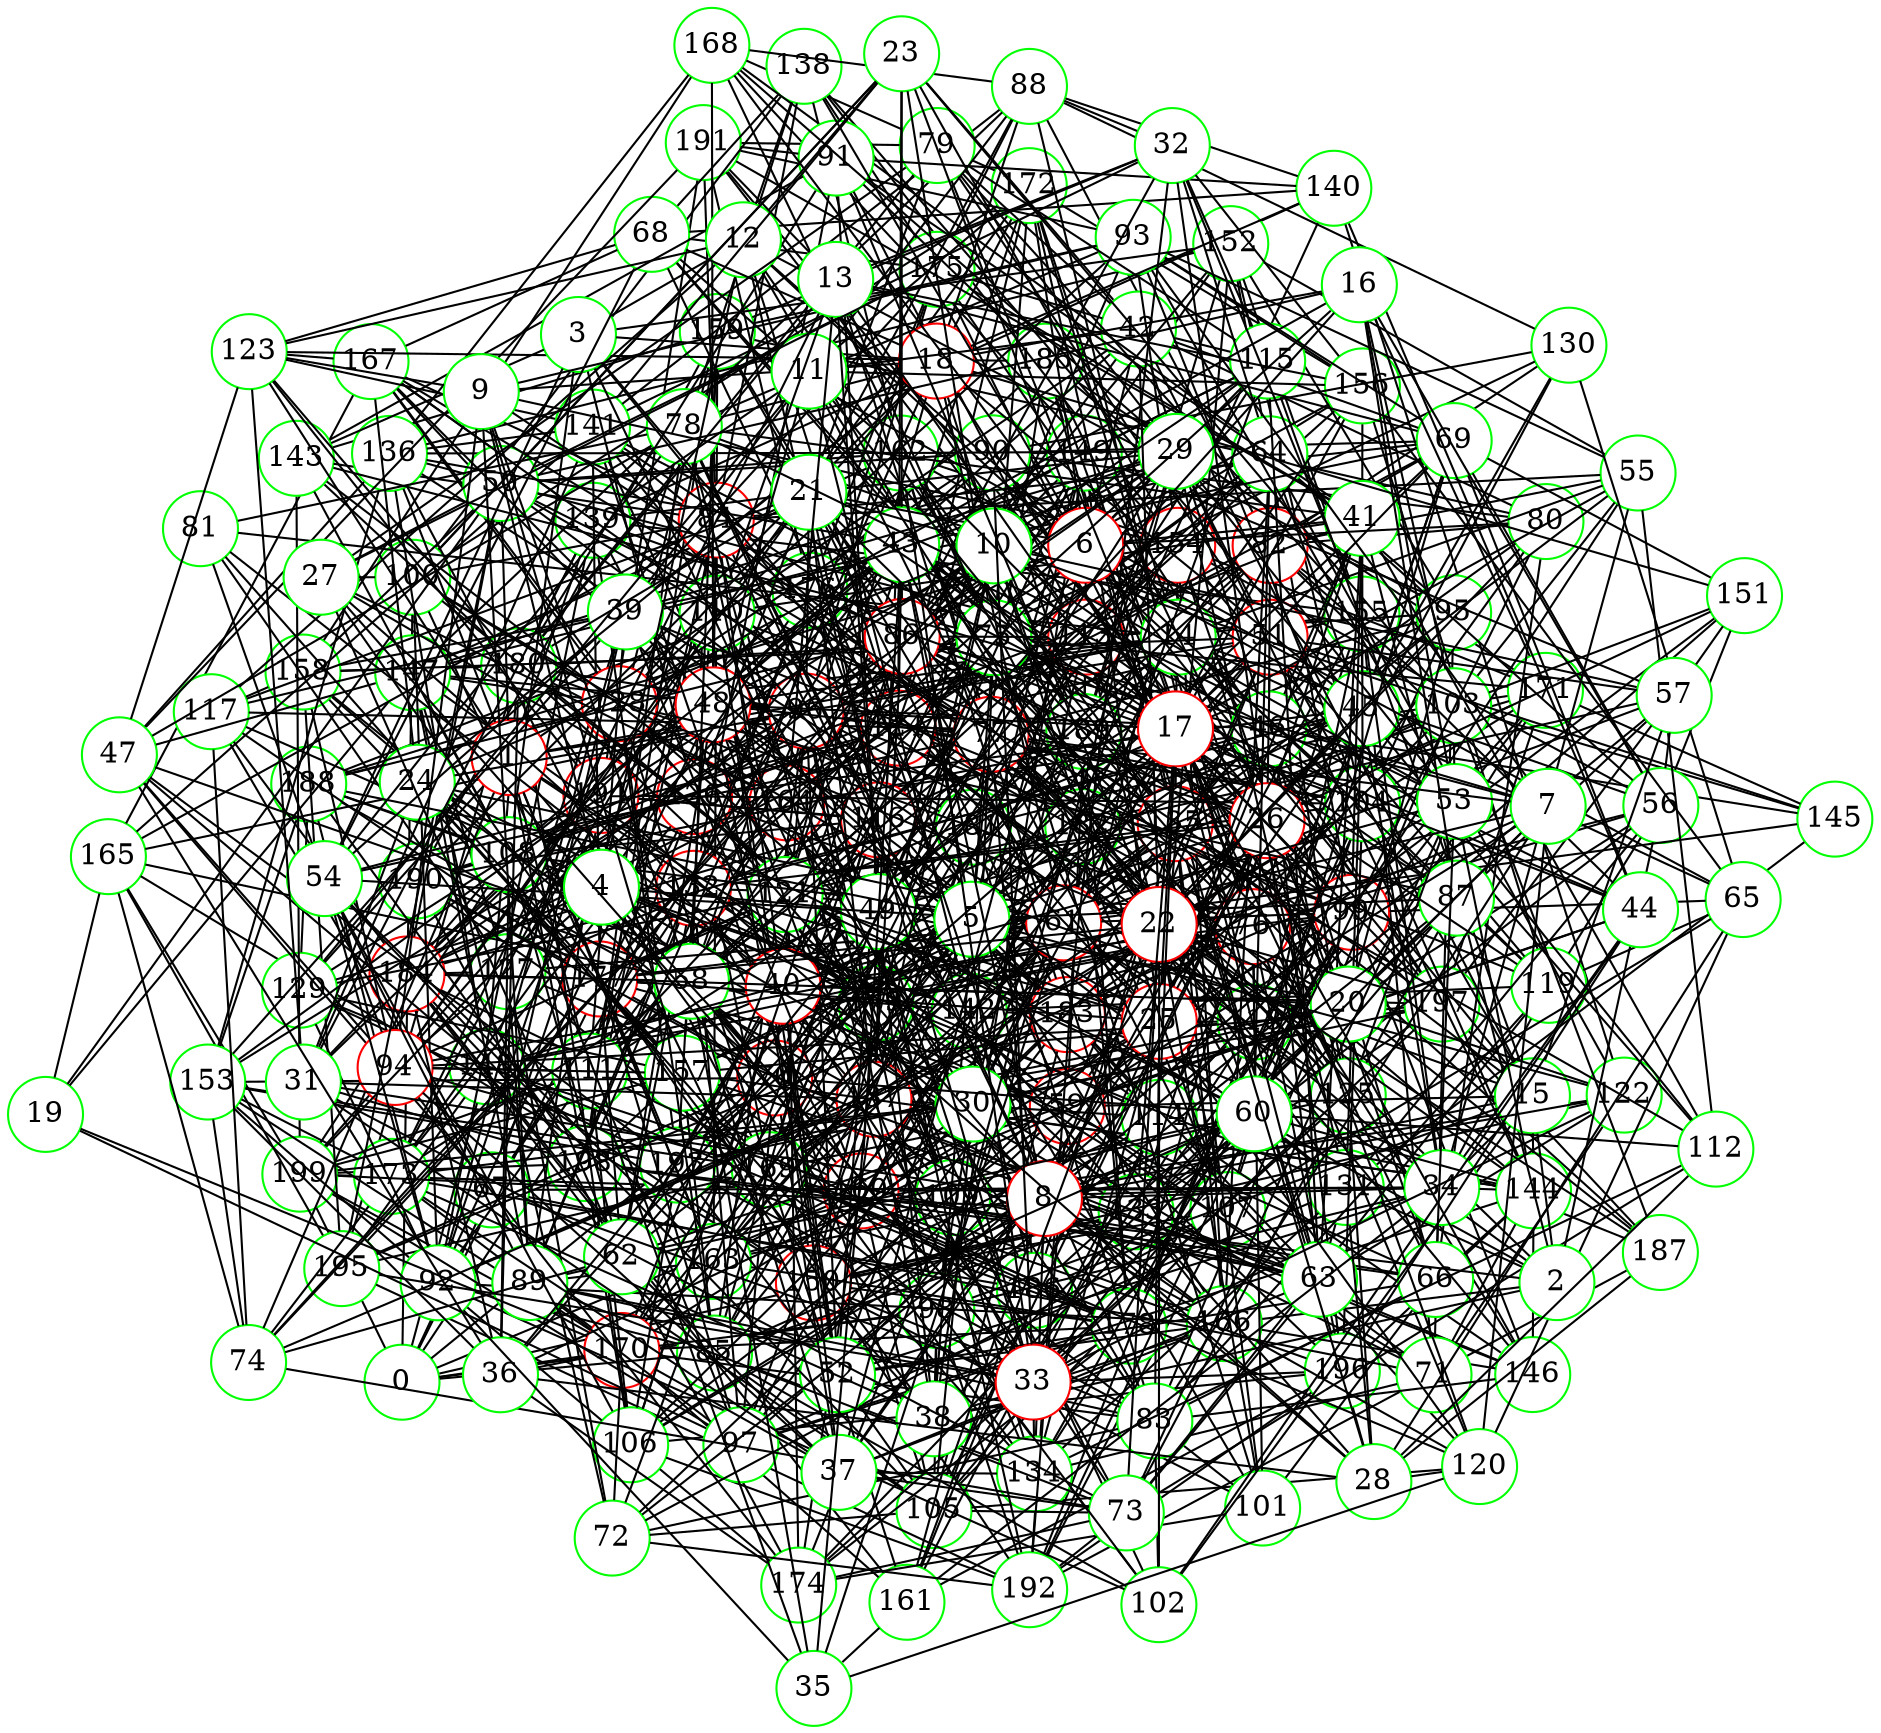 graph {
graph ["layout"="fdp"]
node ["style"="filled","fillcolor"="white","fixedsize"="true","shape"="circle"]
"0" ["color"="green"]
"98" ["color"="green"]
"192" ["color"="green"]
"195" ["color"="green"]
"196" ["color"="green"]
"102" ["color"="green"]
"179" ["color"="green"]
"180" ["color"="green"]
"194" ["color"="red"]
"105" ["color"="green"]
"160" ["color"="red"]
"166" ["color"="green"]
"177" ["color"="red"]
"184" ["color"="red"]
"198" ["color"="green"]
"199" ["color"="green"]
"185" ["color"="green"]
"190" ["color"="green"]
"107" ["color"="green"]
"113" ["color"="red"]
"182" ["color"="green"]
"187" ["color"="green"]
"189" ["color"="green"]
"126" ["color"="red"]
"133" ["color"="green"]
"162" ["color"="green"]
"164" ["color"="red"]
"167" ["color"="green"]
"171" ["color"="green"]
"197" ["color"="green"]
"174" ["color"="green"]
"178" ["color"="green"]
"193" ["color"="green"]
"146" ["color"="green"]
"150" ["color"="red"]
"165" ["color"="green"]
"181" ["color"="green"]
"169" ["color"="green"]
"183" ["color"="red"]
"186" ["color"="green"]
"173" ["color"="green"]
"156" ["color"="green"]
"172" ["color"="green"]
"159" ["color"="green"]
"163" ["color"="green"]
"191" ["color"="green"]
"118" ["color"="green"]
"151" ["color"="green"]
"124" ["color"="red"]
"142" ["color"="green"]
"176" ["color"="green"]
"188" ["color"="green"]
"154" ["color"="red"]
"168" ["color"="green"]
"155" ["color"="green"]
"120" ["color"="green"]
"170" ["color"="red"]
"109" ["color"="green"]
"131" ["color"="green"]
"134" ["color"="green"]
"145" ["color"="green"]
"139" ["color"="green"]
"140" ["color"="green"]
"141" ["color"="green"]
"122" ["color"="green"]
"158" ["color"="green"]
"127" ["color"="green"]
"138" ["color"="green"]
"175" ["color"="green"]
"147" ["color"="green"]
"149" ["color"="green"]
"152" ["color"="green"]
"67" ["color"="green"]
"84" ["color"="red"]
"100" ["color"="green"]
"128" ["color"="red"]
"161" ["color"="green"]
"148" ["color"="green"]
"137" ["color"="red"]
"144" ["color"="green"]
"157" ["color"="green"]
"110" ["color"="green"]
"111" ["color"="green"]
"116" ["color"="red"]
"129" ["color"="green"]
"125" ["color"="green"]
"135" ["color"="red"]
"143" ["color"="green"]
"132" ["color"="red"]
"117" ["color"="green"]
"71" ["color"="green"]
"95" ["color"="green"]
"85" ["color"="green"]
"96" ["color"="red"]
"130" ["color"="green"]
"153" ["color"="green"]
"99" ["color"="red"]
"104" ["color"="green"]
"119" ["color"="green"]
"108" ["color"="green"]
"92" ["color"="green"]
"106" ["color"="green"]
"114" ["color"="green"]
"70" ["color"="red"]
"97" ["color"="green"]
"90" ["color"="green"]
"136" ["color"="green"]
"59" ["color"="red"]
"68" ["color"="green"]
"123" ["color"="green"]
"76" ["color"="red"]
"101" ["color"="green"]
"80" ["color"="green"]
"82" ["color"="red"]
"103" ["color"="green"]
"88" ["color"="green"]
"72" ["color"="green"]
"83" ["color"="green"]
"89" ["color"="green"]
"121" ["color"="green"]
"1" ["color"="red"]
"42" ["color"="green"]
"69" ["color"="green"]
"93" ["color"="green"]
"46" ["color"="green"]
"48" ["color"="red"]
"77" ["color"="red"]
"112" ["color"="green"]
"52" ["color"="green"]
"66" ["color"="green"]
"62" ["color"="green"]
"74" ["color"="green"]
"79" ["color"="green"]
"115" ["color"="green"]
"14" ["color"="green"]
"65" ["color"="green"]
"81" ["color"="green"]
"55" ["color"="green"]
"40" ["color"="red"]
"73" ["color"="green"]
"45" ["color"="green"]
"64" ["color"="green"]
"58" ["color"="green"]
"47" ["color"="green"]
"78" ["color"="green"]
"94" ["color"="red"]
"56" ["color"="green"]
"57" ["color"="green"]
"61" ["color"="red"]
"50" ["color"="green"]
"51" ["color"="red"]
"2" ["color"="green"]
"38" ["color"="green"]
"49" ["color"="green"]
"91" ["color"="green"]
"75" ["color"="green"]
"41" ["color"="green"]
"63" ["color"="green"]
"15" ["color"="green"]
"34" ["color"="green"]
"44" ["color"="green"]
"3" ["color"="green"]
"18" ["color"="red"]
"39" ["color"="green"]
"54" ["color"="green"]
"20" ["color"="green"]
"26" ["color"="red"]
"32" ["color"="green"]
"86" ["color"="red"]
"24" ["color"="green"]
"31" ["color"="green"]
"25" ["color"="red"]
"37" ["color"="green"]
"12" ["color"="green"]
"23" ["color"="green"]
"43" ["color"="green"]
"87" ["color"="green"]
"4" ["color"="green"]
"9" ["color"="green"]
"30" ["color"="green"]
"5" ["color"="green"]
"6" ["color"="red"]
"21" ["color"="green"]
"29" ["color"="green"]
"53" ["color"="green"]
"7" ["color"="green"]
"8" ["color"="red"]
"28" ["color"="green"]
"36" ["color"="green"]
"60" ["color"="green"]
"10" ["color"="green"]
"11" ["color"="green"]
"22" ["color"="red"]
"13" ["color"="green"]
"16" ["color"="green"]
"17" ["color"="red"]
"19" ["color"="green"]
"27" ["color"="green"]
"33" ["color"="red"]
"35" ["color"="green"]
"0" -- "98"
"0" -- "67"
"0" -- "100"
"0" -- "148"
"0" -- "164"
"0" -- "85"
"0" -- "133"
"0" -- "70"
"0" -- "199"
"0" -- "170"
"0" -- "59"
"0" -- "126"
"98" -- "192"
"98" -- "102"
"98" -- "105"
"98" -- "170"
"98" -- "109"
"98" -- "182"
"98" -- "127"
"192" -- "195"
"192" -- "196"
"102" -- "179"
"179" -- "180"
"180" -- "194"
"180" -- "195"
"105" -- "160"
"105" -- "107"
"105" -- "118"
"105" -- "120"
"105" -- "126"
"160" -- "166"
"160" -- "198"
"160" -- "199"
"160" -- "184"
"160" -- "190"
"166" -- "177"
"177" -- "179"
"177" -- "184"
"177" -- "190"
"184" -- "194"
"184" -- "198"
"184" -- "185"
"198" -- "199"
"185" -- "196"
"107" -- "192"
"107" -- "113"
"107" -- "150"
"107" -- "183"
"107" -- "186"
"113" -- "160"
"113" -- "180"
"113" -- "182"
"113" -- "187"
"113" -- "189"
"113" -- "126"
"113" -- "191"
"182" -- "192"
"187" -- "192"
"187" -- "189"
"126" -- "133"
"126" -- "167"
"126" -- "169"
"126" -- "173"
"126" -- "156"
"126" -- "190"
"126" -- "159"
"133" -- "162"
"133" -- "164"
"133" -- "197"
"133" -- "166"
"133" -- "199"
"133" -- "171"
"133" -- "146"
"133" -- "150"
"162" -- "164"
"162" -- "189"
"164" -- "167"
"164" -- "171"
"164" -- "174"
"164" -- "180"
"171" -- "197"
"171" -- "182"
"171" -- "185"
"174" -- "178"
"174" -- "190"
"178" -- "193"
"178" -- "182"
"178" -- "189"
"193" -- "197"
"146" -- "166"
"150" -- "165"
"150" -- "178"
"150" -- "181"
"150" -- "182"
"165" -- "195"
"165" -- "167"
"165" -- "199"
"181" -- "194"
"181" -- "185"
"169" -- "195"
"169" -- "196"
"169" -- "177"
"169" -- "178"
"169" -- "183"
"169" -- "186"
"183" -- "187"
"173" -- "194"
"173" -- "186"
"156" -- "172"
"159" -- "194"
"159" -- "163"
"159" -- "198"
"159" -- "190"
"163" -- "177"
"163" -- "178"
"163" -- "181"
"191" -- "194"
"118" -- "192"
"118" -- "151"
"118" -- "124"
"124" -- "169"
"124" -- "172"
"124" -- "142"
"124" -- "179"
"124" -- "180"
"124" -- "184"
"124" -- "154"
"124" -- "155"
"124" -- "190"
"142" -- "195"
"142" -- "164"
"142" -- "176"
"142" -- "177"
"142" -- "150"
"142" -- "183"
"142" -- "186"
"142" -- "188"
"176" -- "188"
"176" -- "189"
"176" -- "191"
"188" -- "198"
"154" -- "162"
"154" -- "166"
"154" -- "168"
"154" -- "171"
"154" -- "183"
"168" -- "172"
"155" -- "160"
"120" -- "166"
"120" -- "183"
"120" -- "169"
"170" -- "199"
"170" -- "173"
"170" -- "178"
"109" -- "194"
"109" -- "131"
"109" -- "163"
"109" -- "164"
"109" -- "139"
"109" -- "141"
"109" -- "174"
"109" -- "179"
"109" -- "122"
"109" -- "158"
"131" -- "134"
"131" -- "145"
"131" -- "182"
"134" -- "178"
"145" -- "171"
"139" -- "180"
"139" -- "167"
"139" -- "155"
"139" -- "140"
"140" -- "189"
"141" -- "165"
"141" -- "177"
"141" -- "182"
"141" -- "183"
"122" -- "150"
"122" -- "140"
"158" -- "195"
"158" -- "180"
"158" -- "168"
"127" -- "138"
"127" -- "146"
"127" -- "147"
"127" -- "184"
"127" -- "189"
"138" -- "162"
"138" -- "154"
"138" -- "175"
"175" -- "197"
"175" -- "176"
"147" -- "162"
"147" -- "179"
"147" -- "149"
"149" -- "162"
"149" -- "197"
"149" -- "181"
"149" -- "152"
"152" -- "155"
"152" -- "189"
"67" -- "84"
"67" -- "132"
"67" -- "117"
"67" -- "71"
"84" -- "193"
"84" -- "100"
"84" -- "165"
"84" -- "198"
"84" -- "167"
"84" -- "137"
"84" -- "138"
"84" -- "110"
"84" -- "111"
"84" -- "143"
"84" -- "182"
"84" -- "191"
"100" -- "128"
"100" -- "177"
"100" -- "138"
"100" -- "172"
"128" -- "161"
"128" -- "193"
"128" -- "167"
"128" -- "142"
"128" -- "147"
"128" -- "148"
"128" -- "149"
"128" -- "155"
"128" -- "188"
"161" -- "196"
"161" -- "183"
"161" -- "184"
"161" -- "170"
"161" -- "186"
"148" -- "160"
"148" -- "195"
"148" -- "180"
"148" -- "150"
"137" -- "162"
"137" -- "197"
"137" -- "169"
"137" -- "174"
"137" -- "144"
"137" -- "188"
"137" -- "189"
"144" -- "196"
"144" -- "146"
"144" -- "157"
"157" -- "192"
"157" -- "197"
"157" -- "198"
"157" -- "199"
"157" -- "171"
"157" -- "158"
"110" -- "150"
"110" -- "172"
"110" -- "127"
"111" -- "164"
"111" -- "199"
"111" -- "178"
"111" -- "116"
"111" -- "126"
"116" -- "129"
"116" -- "194"
"116" -- "179"
"116" -- "156"
"116" -- "125"
"129" -- "193"
"129" -- "178"
"129" -- "188"
"129" -- "157"
"125" -- "135"
"125" -- "174"
"125" -- "175"
"125" -- "181"
"125" -- "154"
"135" -- "193"
"135" -- "162"
"135" -- "166"
"135" -- "137"
"135" -- "172"
"135" -- "183"
"135" -- "185"
"135" -- "154"
"135" -- "186"
"143" -- "180"
"143" -- "199"
"143" -- "159"
"132" -- "160"
"132" -- "193"
"132" -- "195"
"132" -- "176"
"132" -- "179"
"117" -- "177"
"117" -- "179"
"117" -- "184"
"117" -- "189"
"117" -- "158"
"71" -- "144"
"71" -- "134"
"71" -- "137"
"71" -- "122"
"71" -- "155"
"71" -- "95"
"95" -- "113"
"95" -- "177"
"95" -- "178"
"95" -- "152"
"95" -- "142"
"85" -- "96"
"85" -- "133"
"85" -- "102"
"85" -- "134"
"85" -- "105"
"85" -- "139"
"85" -- "113"
"85" -- "184"
"85" -- "92"
"85" -- "124"
"85" -- "157"
"96" -- "130"
"96" -- "134"
"96" -- "147"
"96" -- "153"
"96" -- "154"
"96" -- "98"
"96" -- "99"
"96" -- "164"
"96" -- "165"
"96" -- "104"
"96" -- "108"
"96" -- "175"
"96" -- "180"
"96" -- "126"
"153" -- "193"
"153" -- "194"
"153" -- "169"
"153" -- "170"
"153" -- "173"
"153" -- "188"
"99" -- "192"
"99" -- "132"
"99" -- "134"
"99" -- "142"
"99" -- "146"
"99" -- "178"
"99" -- "179"
"99" -- "152"
"99" -- "124"
"99" -- "189"
"99" -- "191"
"104" -- "194"
"104" -- "132"
"104" -- "196"
"104" -- "137"
"104" -- "169"
"104" -- "107"
"104" -- "171"
"104" -- "144"
"104" -- "178"
"104" -- "119"
"104" -- "183"
"104" -- "152"
"104" -- "124"
"119" -- "154"
"119" -- "156"
"119" -- "142"
"108" -- "133"
"108" -- "199"
"108" -- "143"
"108" -- "176"
"108" -- "147"
"108" -- "116"
"108" -- "184"
"108" -- "124"
"108" -- "188"
"108" -- "190"
"92" -- "129"
"92" -- "194"
"92" -- "100"
"92" -- "102"
"92" -- "166"
"92" -- "137"
"92" -- "106"
"92" -- "139"
"92" -- "111"
"92" -- "153"
"92" -- "188"
"106" -- "192"
"106" -- "193"
"106" -- "196"
"106" -- "198"
"106" -- "170"
"106" -- "174"
"106" -- "111"
"106" -- "114"
"106" -- "180"
"106" -- "183"
"114" -- "161"
"114" -- "130"
"114" -- "137"
"114" -- "171"
"114" -- "143"
"114" -- "144"
"114" -- "146"
"114" -- "150"
"70" -- "96"
"70" -- "97"
"70" -- "195"
"70" -- "170"
"70" -- "182"
"70" -- "153"
"70" -- "90"
"70" -- "158"
"70" -- "190"
"97" -- "99"
"97" -- "131"
"97" -- "132"
"97" -- "199"
"97" -- "108"
"97" -- "144"
"97" -- "177"
"97" -- "178"
"97" -- "181"
"97" -- "183"
"90" -- "128"
"90" -- "130"
"90" -- "194"
"90" -- "197"
"90" -- "136"
"90" -- "179"
"90" -- "189"
"136" -- "148"
"136" -- "181"
"136" -- "152"
"136" -- "168"
"136" -- "153"
"136" -- "169"
"136" -- "141"
"59" -- "192"
"59" -- "68"
"59" -- "100"
"59" -- "196"
"59" -- "71"
"59" -- "72"
"59" -- "169"
"59" -- "106"
"59" -- "177"
"59" -- "180"
"59" -- "151"
"59" -- "186"
"59" -- "189"
"59" -- "190"
"68" -- "162"
"68" -- "135"
"68" -- "167"
"68" -- "138"
"68" -- "123"
"68" -- "76"
"68" -- "140"
"68" -- "175"
"123" -- "194"
"123" -- "180"
"123" -- "167"
"123" -- "185"
"123" -- "141"
"76" -- "196"
"76" -- "101"
"76" -- "172"
"76" -- "80"
"76" -- "146"
"76" -- "179"
"76" -- "148"
"76" -- "180"
"76" -- "149"
"76" -- "118"
"76" -- "120"
"76" -- "185"
"76" -- "155"
"76" -- "92"
"76" -- "124"
"101" -- "160"
"101" -- "150"
"101" -- "135"
"101" -- "142"
"101" -- "174"
"80" -- "82"
"80" -- "179"
"80" -- "90"
"80" -- "159"
"82" -- "193"
"82" -- "130"
"82" -- "103"
"82" -- "88"
"82" -- "185"
"82" -- "155"
"82" -- "125"
"103" -- "109"
"103" -- "111"
"103" -- "145"
"103" -- "181"
"103" -- "151"
"103" -- "187"
"103" -- "157"
"88" -- "130"
"88" -- "147"
"88" -- "118"
"88" -- "168"
"88" -- "140"
"88" -- "141"
"88" -- "175"
"72" -- "192"
"72" -- "83"
"72" -- "147"
"72" -- "116"
"72" -- "105"
"72" -- "170"
"72" -- "107"
"72" -- "127"
"83" -- "193"
"83" -- "164"
"83" -- "102"
"83" -- "103"
"83" -- "170"
"83" -- "146"
"83" -- "116"
"83" -- "181"
"83" -- "150"
"83" -- "119"
"83" -- "89"
"83" -- "121"
"89" -- "97"
"89" -- "194"
"89" -- "163"
"89" -- "132"
"89" -- "176"
"89" -- "147"
"89" -- "125"
"89" -- "127"
"121" -- "128"
"121" -- "129"
"121" -- "134"
"121" -- "172"
"121" -- "177"
"121" -- "182"
"121" -- "183"
"121" -- "154"
"1" -- "129"
"1" -- "193"
"1" -- "163"
"1" -- "70"
"1" -- "198"
"1" -- "136"
"1" -- "42"
"1" -- "74"
"1" -- "107"
"1" -- "139"
"1" -- "14"
"1" -- "111"
"1" -- "50"
"1" -- "51"
"1" -- "179"
"1" -- "123"
"42" -- "164"
"42" -- "69"
"42" -- "46"
"42" -- "79"
"42" -- "175"
"42" -- "48"
"42" -- "80"
"42" -- "115"
"69" -- "70"
"69" -- "113"
"69" -- "82"
"69" -- "84"
"69" -- "118"
"69" -- "151"
"69" -- "90"
"69" -- "93"
"93" -- "128"
"93" -- "104"
"93" -- "116"
"93" -- "154"
"93" -- "156"
"93" -- "159"
"93" -- "191"
"46" -- "48"
"46" -- "145"
"46" -- "66"
"46" -- "82"
"46" -- "196"
"46" -- "184"
"46" -- "170"
"46" -- "125"
"48" -- "96"
"48" -- "98"
"48" -- "131"
"48" -- "167"
"48" -- "199"
"48" -- "168"
"48" -- "77"
"48" -- "52"
"48" -- "84"
"48" -- "181"
"48" -- "183"
"48" -- "92"
"48" -- "62"
"77" -- "162"
"77" -- "167"
"77" -- "104"
"77" -- "111"
"77" -- "112"
"77" -- "144"
"77" -- "118"
"77" -- "186"
"77" -- "124"
"77" -- "125"
"77" -- "95"
"112" -- "134"
"52" -- "96"
"52" -- "193"
"52" -- "66"
"52" -- "166"
"52" -- "105"
"52" -- "110"
"52" -- "142"
"52" -- "84"
"52" -- "116"
"52" -- "118"
"66" -- "80"
"66" -- "144"
"66" -- "83"
"66" -- "101"
"66" -- "198"
"66" -- "154"
"66" -- "109"
"62" -- "132"
"62" -- "70"
"62" -- "135"
"62" -- "74"
"62" -- "108"
"62" -- "177"
"62" -- "116"
"62" -- "149"
"62" -- "184"
"74" -- "177"
"74" -- "132"
"74" -- "117"
"74" -- "165"
"74" -- "183"
"74" -- "153"
"74" -- "173"
"79" -- "115"
"79" -- "180"
"79" -- "155"
"79" -- "191"
"115" -- "149"
"115" -- "170"
"115" -- "126"
"14" -- "48"
"14" -- "96"
"14" -- "65"
"14" -- "81"
"14" -- "97"
"14" -- "55"
"14" -- "40"
"14" -- "56"
"14" -- "104"
"14" -- "120"
"14" -- "172"
"65" -- "130"
"65" -- "99"
"65" -- "119"
"65" -- "120"
"65" -- "107"
"65" -- "156"
"81" -- "177"
"81" -- "127"
"55" -- "112"
"55" -- "82"
"55" -- "99"
"55" -- "84"
"55" -- "103"
"55" -- "135"
"55" -- "152"
"55" -- "93"
"40" -- "66"
"40" -- "99"
"40" -- "197"
"40" -- "166"
"40" -- "71"
"40" -- "73"
"40" -- "106"
"40" -- "45"
"40" -- "141"
"40" -- "47"
"40" -- "81"
"40" -- "113"
"40" -- "82"
"73" -- "192"
"73" -- "105"
"73" -- "74"
"73" -- "109"
"73" -- "174"
"73" -- "112"
"73" -- "119"
"73" -- "89"
"73" -- "125"
"45" -- "64"
"45" -- "130"
"45" -- "162"
"45" -- "131"
"45" -- "132"
"45" -- "69"
"45" -- "138"
"45" -- "112"
"45" -- "183"
"45" -- "58"
"45" -- "156"
"45" -- "126"
"64" -- "164"
"64" -- "166"
"64" -- "168"
"64" -- "113"
"64" -- "147"
"64" -- "122"
"64" -- "124"
"64" -- "95"
"58" -- "64"
"58" -- "96"
"58" -- "165"
"58" -- "102"
"58" -- "173"
"58" -- "175"
"58" -- "82"
"58" -- "184"
"58" -- "159"
"47" -- "193"
"47" -- "67"
"47" -- "147"
"47" -- "148"
"47" -- "136"
"47" -- "123"
"47" -- "78"
"47" -- "94"
"47" -- "191"
"78" -- "164"
"78" -- "198"
"78" -- "142"
"78" -- "81"
"78" -- "116"
"78" -- "121"
"78" -- "93"
"94" -- "169"
"94" -- "110"
"94" -- "174"
"94" -- "111"
"94" -- "118"
"94" -- "121"
"94" -- "157"
"94" -- "158"
"94" -- "127"
"56" -- "64"
"56" -- "131"
"56" -- "69"
"56" -- "133"
"56" -- "76"
"56" -- "179"
"56" -- "119"
"56" -- "151"
"56" -- "57"
"56" -- "154"
"57" -- "114"
"57" -- "149"
"57" -- "197"
"57" -- "182"
"57" -- "151"
"57" -- "61"
"61" -- "99"
"61" -- "108"
"61" -- "145"
"61" -- "177"
"61" -- "82"
"61" -- "115"
"61" -- "85"
"61" -- "121"
"61" -- "127"
"50" -- "96"
"50" -- "162"
"50" -- "195"
"50" -- "100"
"50" -- "135"
"50" -- "136"
"50" -- "175"
"50" -- "113"
"50" -- "182"
"50" -- "184"
"50" -- "90"
"50" -- "158"
"51" -- "163"
"51" -- "78"
"51" -- "142"
"51" -- "79"
"51" -- "111"
"51" -- "112"
"51" -- "145"
"51" -- "57"
"51" -- "59"
"51" -- "158"
"51" -- "159"
"2" -- "131"
"2" -- "38"
"2" -- "166"
"2" -- "198"
"2" -- "183"
"2" -- "56"
"2" -- "41"
"2" -- "61"
"2" -- "77"
"2" -- "15"
"38" -- "96"
"38" -- "49"
"38" -- "177"
"38" -- "98"
"38" -- "149"
"38" -- "150"
"38" -- "166"
"38" -- "75"
"38" -- "173"
"49" -- "192"
"49" -- "164"
"49" -- "135"
"49" -- "169"
"49" -- "110"
"49" -- "149"
"49" -- "181"
"49" -- "154"
"49" -- "91"
"91" -- "113"
"91" -- "132"
"91" -- "180"
"91" -- "185"
"91" -- "140"
"91" -- "143"
"91" -- "191"
"75" -- "132"
"75" -- "101"
"75" -- "168"
"75" -- "169"
"75" -- "107"
"75" -- "171"
"75" -- "172"
"75" -- "143"
"41" -- "99"
"41" -- "133"
"41" -- "104"
"41" -- "108"
"41" -- "46"
"41" -- "78"
"41" -- "110"
"41" -- "175"
"41" -- "112"
"41" -- "91"
"41" -- "63"
"41" -- "191"
"63" -- "160"
"63" -- "131"
"63" -- "70"
"63" -- "135"
"63" -- "73"
"63" -- "169"
"63" -- "109"
"63" -- "115"
"63" -- "179"
"63" -- "183"
"63" -- "122"
"63" -- "157"
"15" -- "34"
"15" -- "98"
"15" -- "163"
"15" -- "197"
"15" -- "102"
"15" -- "135"
"15" -- "42"
"15" -- "144"
"15" -- "51"
"15" -- "115"
"15" -- "57"
"15" -- "59"
"15" -- "126"
"34" -- "160"
"34" -- "161"
"34" -- "98"
"34" -- "67"
"34" -- "44"
"34" -- "45"
"34" -- "144"
"34" -- "52"
"34" -- "55"
"34" -- "119"
"34" -- "155"
"34" -- "124"
"44" -- "82"
"44" -- "196"
"44" -- "69"
"44" -- "102"
"44" -- "59"
"44" -- "75"
"44" -- "140"
"44" -- "62"
"3" -- "18"
"3" -- "54"
"3" -- "152"
"3" -- "25"
"3" -- "186"
"3" -- "12"
"3" -- "108"
"3" -- "124"
"3" -- "126"
"3" -- "143"
"18" -- "128"
"18" -- "68"
"18" -- "198"
"18" -- "39"
"18" -- "140"
"18" -- "172"
"18" -- "45"
"18" -- "78"
"18" -- "20"
"18" -- "182"
"18" -- "151"
"18" -- "24"
"18" -- "88"
"18" -- "121"
"18" -- "61"
"18" -- "190"
"39" -- "160"
"39" -- "67"
"39" -- "69"
"39" -- "111"
"39" -- "175"
"39" -- "117"
"39" -- "54"
"39" -- "119"
"39" -- "183"
"39" -- "88"
"39" -- "153"
"39" -- "92"
"39" -- "61"
"39" -- "158"
"54" -- "163"
"54" -- "68"
"54" -- "105"
"54" -- "106"
"54" -- "77"
"54" -- "78"
"54" -- "81"
"54" -- "89"
"54" -- "92"
"54" -- "124"
"54" -- "61"
"54" -- "94"
"20" -- "96"
"20" -- "128"
"20" -- "193"
"20" -- "38"
"20" -- "135"
"20" -- "137"
"20" -- "171"
"20" -- "49"
"20" -- "177"
"20" -- "56"
"20" -- "57"
"20" -- "26"
"20" -- "90"
"20" -- "122"
"20" -- "186"
"20" -- "187"
"20" -- "95"
"26" -- "32"
"26" -- "162"
"26" -- "132"
"26" -- "105"
"26" -- "169"
"26" -- "77"
"26" -- "110"
"26" -- "176"
"26" -- "178"
"26" -- "51"
"26" -- "151"
"26" -- "185"
"26" -- "186"
"26" -- "59"
"26" -- "63"
"32" -- "64"
"32" -- "115"
"32" -- "86"
"32" -- "183"
"32" -- "88"
"32" -- "155"
"32" -- "156"
"32" -- "141"
"32" -- "159"
"86" -- "162"
"86" -- "197"
"86" -- "135"
"86" -- "104"
"86" -- "137"
"86" -- "106"
"86" -- "170"
"86" -- "141"
"86" -- "113"
"86" -- "177"
"86" -- "149"
"86" -- "152"
"86" -- "184"
"86" -- "156"
"86" -- "188"
"86" -- "125"
"86" -- "159"
"24" -- "96"
"24" -- "114"
"24" -- "134"
"24" -- "167"
"24" -- "58"
"24" -- "61"
"24" -- "157"
"24" -- "31"
"31" -- "194"
"31" -- "198"
"31" -- "184"
"31" -- "73"
"31" -- "105"
"31" -- "137"
"31" -- "123"
"31" -- "139"
"31" -- "141"
"25" -- "99"
"25" -- "163"
"25" -- "100"
"25" -- "132"
"25" -- "37"
"25" -- "134"
"25" -- "41"
"25" -- "170"
"25" -- "46"
"25" -- "177"
"25" -- "83"
"25" -- "52"
"25" -- "149"
"25" -- "181"
"25" -- "118"
"25" -- "120"
"25" -- "152"
"25" -- "121"
"25" -- "26"
"25" -- "186"
"37" -- "70"
"37" -- "134"
"37" -- "166"
"37" -- "40"
"37" -- "73"
"37" -- "170"
"37" -- "45"
"37" -- "173"
"37" -- "58"
"37" -- "62"
"37" -- "94"
"37" -- "63"
"12" -- "138"
"12" -- "46"
"12" -- "116"
"12" -- "117"
"12" -- "182"
"12" -- "23"
"12" -- "123"
"12" -- "124"
"12" -- "189"
"12" -- "95"
"23" -- "50"
"23" -- "100"
"23" -- "103"
"23" -- "42"
"23" -- "154"
"23" -- "43"
"23" -- "75"
"23" -- "124"
"23" -- "141"
"43" -- "160"
"43" -- "67"
"43" -- "99"
"43" -- "199"
"43" -- "136"
"43" -- "44"
"43" -- "108"
"43" -- "48"
"43" -- "115"
"43" -- "87"
"43" -- "124"
"43" -- "125"
"43" -- "126"
"87" -- "128"
"87" -- "113"
"87" -- "98"
"87" -- "119"
"87" -- "105"
"87" -- "125"
"4" -- "131"
"4" -- "70"
"4" -- "134"
"4" -- "9"
"4" -- "12"
"4" -- "173"
"4" -- "142"
"4" -- "176"
"4" -- "49"
"4" -- "82"
"4" -- "52"
"4" -- "184"
"4" -- "30"
"4" -- "127"
"9" -- "18"
"9" -- "89"
"9" -- "58"
"9" -- "154"
"9" -- "123"
"9" -- "77"
"9" -- "93"
"9" -- "157"
"9" -- "94"
"30" -- "160"
"30" -- "98"
"30" -- "197"
"30" -- "199"
"30" -- "105"
"30" -- "75"
"30" -- "173"
"30" -- "48"
"30" -- "113"
"30" -- "154"
"30" -- "156"
"30" -- "61"
"5" -- "163"
"5" -- "166"
"5" -- "40"
"5" -- "169"
"5" -- "170"
"5" -- "43"
"5" -- "77"
"5" -- "110"
"5" -- "51"
"5" -- "85"
"5" -- "149"
"5" -- "87"
"5" -- "183"
"5" -- "26"
"5" -- "122"
"5" -- "156"
"5" -- "188"
"6" -- "65"
"6" -- "37"
"6" -- "168"
"6" -- "41"
"6" -- "169"
"6" -- "42"
"6" -- "138"
"6" -- "12"
"6" -- "172"
"6" -- "15"
"6" -- "111"
"6" -- "80"
"6" -- "113"
"6" -- "115"
"6" -- "21"
"6" -- "23"
"6" -- "87"
"6" -- "188"
"6" -- "29"
"21" -- "96"
"21" -- "137"
"21" -- "139"
"21" -- "76"
"21" -- "77"
"21" -- "79"
"21" -- "116"
"21" -- "180"
"21" -- "117"
"21" -- "119"
"21" -- "183"
"21" -- "88"
"21" -- "29"
"21" -- "61"
"21" -- "94"
"21" -- "126"
"21" -- "159"
"29" -- "96"
"29" -- "98"
"29" -- "162"
"29" -- "131"
"29" -- "70"
"29" -- "39"
"29" -- "168"
"29" -- "110"
"29" -- "79"
"29" -- "48"
"29" -- "144"
"29" -- "51"
"29" -- "53"
"29" -- "86"
"29" -- "189"
"53" -- "144"
"53" -- "66"
"53" -- "148"
"53" -- "103"
"53" -- "183"
"53" -- "73"
"53" -- "93"
"53" -- "125"
"53" -- "78"
"7" -- "176"
"7" -- "83"
"7" -- "20"
"7" -- "133"
"7" -- "86"
"7" -- "183"
"7" -- "120"
"7" -- "59"
"7" -- "61"
"7" -- "77"
"7" -- "93"
"8" -- "34"
"8" -- "134"
"8" -- "166"
"8" -- "72"
"8" -- "105"
"8" -- "106"
"8" -- "43"
"8" -- "78"
"8" -- "51"
"8" -- "84"
"8" -- "21"
"8" -- "122"
"8" -- "155"
"8" -- "28"
"8" -- "60"
"8" -- "126"
"8" -- "31"
"28" -- "112"
"28" -- "65"
"28" -- "194"
"28" -- "131"
"28" -- "36"
"28" -- "196"
"28" -- "133"
"28" -- "135"
"28" -- "120"
"28" -- "187"
"28" -- "125"
"36" -- "49"
"36" -- "180"
"36" -- "118"
"36" -- "184"
"36" -- "153"
"36" -- "170"
"36" -- "108"
"36" -- "189"
"36" -- "174"
"36" -- "47"
"60" -- "64"
"60" -- "162"
"60" -- "194"
"60" -- "131"
"60" -- "69"
"60" -- "70"
"60" -- "107"
"60" -- "174"
"60" -- "80"
"60" -- "112"
"60" -- "144"
"60" -- "113"
"60" -- "85"
"60" -- "121"
"60" -- "155"
"60" -- "62"
"10" -- "129"
"10" -- "103"
"10" -- "104"
"10" -- "137"
"10" -- "107"
"10" -- "177"
"10" -- "115"
"10" -- "21"
"10" -- "53"
"10" -- "150"
"10" -- "24"
"10" -- "57"
"10" -- "58"
"10" -- "189"
"11" -- "48"
"11" -- "129"
"11" -- "22"
"11" -- "135"
"11" -- "42"
"11" -- "107"
"11" -- "139"
"11" -- "156"
"11" -- "172"
"11" -- "142"
"22" -- "161"
"22" -- "101"
"22" -- "197"
"22" -- "102"
"22" -- "167"
"22" -- "73"
"22" -- "42"
"22" -- "80"
"22" -- "144"
"22" -- "177"
"22" -- "146"
"22" -- "148"
"22" -- "182"
"22" -- "183"
"22" -- "91"
"22" -- "187"
"22" -- "30"
"22" -- "94"
"22" -- "95"
"13" -- "32"
"13" -- "49"
"13" -- "113"
"13" -- "164"
"13" -- "180"
"13" -- "69"
"13" -- "183"
"13" -- "75"
"13" -- "156"
"13" -- "173"
"13" -- "110"
"13" -- "191"
"16" -- "176"
"16" -- "18"
"16" -- "50"
"16" -- "116"
"16" -- "132"
"16" -- "53"
"16" -- "87"
"16" -- "103"
"16" -- "56"
"16" -- "171"
"17" -- "96"
"17" -- "193"
"17" -- "66"
"17" -- "162"
"17" -- "99"
"17" -- "163"
"17" -- "69"
"17" -- "133"
"17" -- "197"
"17" -- "135"
"17" -- "43"
"17" -- "139"
"17" -- "44"
"17" -- "141"
"17" -- "79"
"17" -- "114"
"17" -- "146"
"17" -- "55"
"17" -- "25"
"17" -- "190"
"17" -- "63"
"19" -- "97"
"19" -- "50"
"19" -- "147"
"19" -- "165"
"19" -- "170"
"27" -- "160"
"27" -- "50"
"27" -- "100"
"27" -- "164"
"27" -- "150"
"27" -- "40"
"27" -- "62"
"27" -- "126"
"27" -- "79"
"27" -- "175"
"33" -- "162"
"33" -- "67"
"33" -- "195"
"33" -- "196"
"33" -- "197"
"33" -- "70"
"33" -- "134"
"33" -- "137"
"33" -- "176"
"33" -- "49"
"33" -- "114"
"33" -- "178"
"33" -- "89"
"33" -- "58"
"33" -- "90"
"33" -- "122"
"33" -- "60"
"35" -- "161"
"35" -- "179"
"35" -- "120"
"35" -- "58"
"35" -- "92"
"35" -- "61"
"35" -- "111"
}